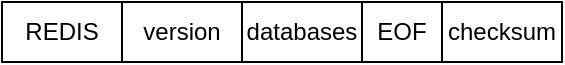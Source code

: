 <mxfile version="12.4.8" type="device"><diagram id="H1OGvqgTeC6iiY1l3qtT" name="Page-1"><mxGraphModel dx="1408" dy="738" grid="1" gridSize="10" guides="1" tooltips="1" connect="1" arrows="1" fold="1" page="1" pageScale="1" pageWidth="850" pageHeight="1100" math="0" shadow="0"><root><mxCell id="0"/><mxCell id="1" parent="0"/><mxCell id="xD3DXMBhAdQdJcEr8q4S-1" value="REDIS" style="rounded=0;whiteSpace=wrap;html=1;" vertex="1" parent="1"><mxGeometry x="160" y="210" width="60" height="30" as="geometry"/></mxCell><mxCell id="xD3DXMBhAdQdJcEr8q4S-2" value="version" style="rounded=0;whiteSpace=wrap;html=1;" vertex="1" parent="1"><mxGeometry x="220" y="210" width="60" height="30" as="geometry"/></mxCell><mxCell id="xD3DXMBhAdQdJcEr8q4S-3" value="databases" style="rounded=0;whiteSpace=wrap;html=1;" vertex="1" parent="1"><mxGeometry x="280" y="210" width="60" height="30" as="geometry"/></mxCell><mxCell id="xD3DXMBhAdQdJcEr8q4S-4" value="EOF" style="rounded=0;whiteSpace=wrap;html=1;" vertex="1" parent="1"><mxGeometry x="340" y="210" width="40" height="30" as="geometry"/></mxCell><mxCell id="xD3DXMBhAdQdJcEr8q4S-5" value="checksum" style="rounded=0;whiteSpace=wrap;html=1;" vertex="1" parent="1"><mxGeometry x="380" y="210" width="60" height="30" as="geometry"/></mxCell></root></mxGraphModel></diagram></mxfile>